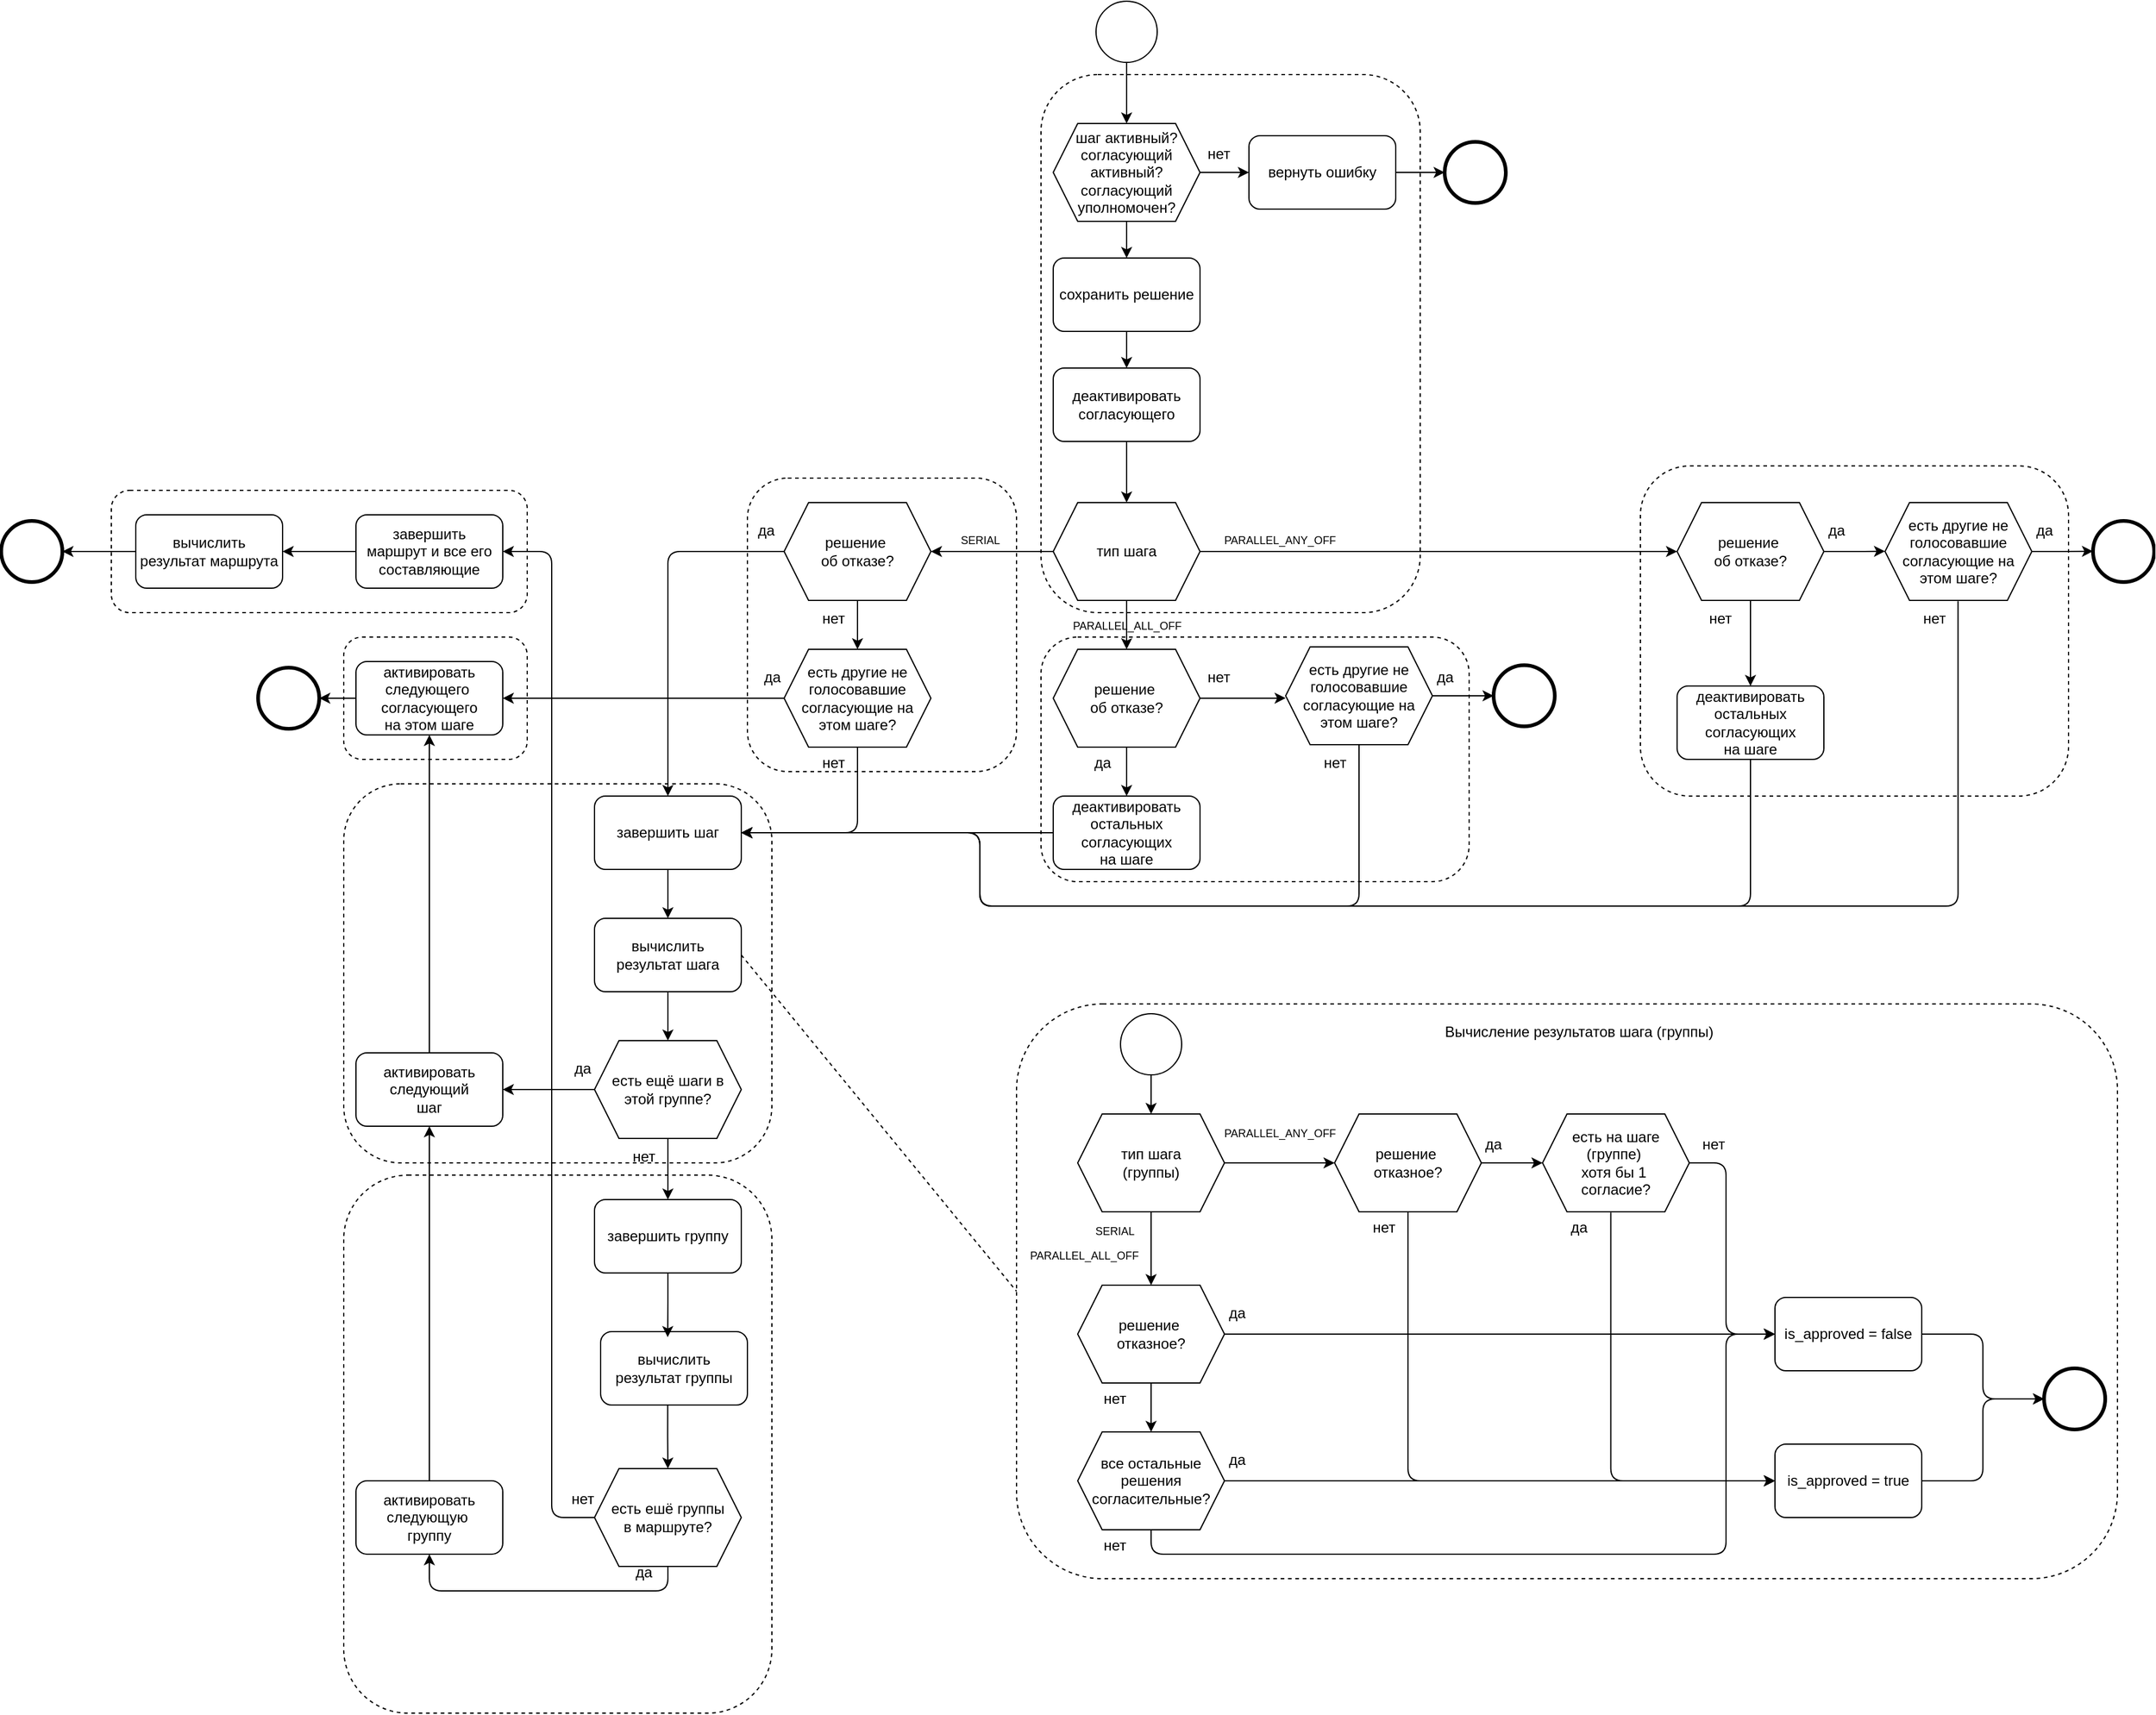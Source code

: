 <mxfile version="26.0.16">
  <diagram name="Page-1" id="2a216829-ef6e-dabb-86c1-c78162f3ba2b">
    <mxGraphModel dx="1855" dy="708" grid="1" gridSize="10" guides="1" tooltips="1" connect="1" arrows="1" fold="1" page="1" pageScale="1" pageWidth="850" pageHeight="1100" background="none" math="0" shadow="0">
      <root>
        <mxCell id="0" />
        <mxCell id="1" parent="0" />
        <mxCell id="W46r5qOGl9HjsOyR8-U1-98" value="" style="rounded=1;whiteSpace=wrap;html=1;fillColor=none;dashed=1;" parent="1" vertex="1">
          <mxGeometry x="-20" y="540" width="340" height="100" as="geometry" />
        </mxCell>
        <mxCell id="W46r5qOGl9HjsOyR8-U1-113" value="" style="rounded=1;whiteSpace=wrap;html=1;fillColor=none;dashed=1;" parent="1" vertex="1">
          <mxGeometry x="170" y="1100" width="350" height="440" as="geometry" />
        </mxCell>
        <mxCell id="W46r5qOGl9HjsOyR8-U1-155" value="" style="rounded=1;whiteSpace=wrap;html=1;fillColor=none;dashed=1;" parent="1" vertex="1">
          <mxGeometry x="720" y="960" width="900" height="470" as="geometry" />
        </mxCell>
        <mxCell id="W46r5qOGl9HjsOyR8-U1-109" value="" style="rounded=1;whiteSpace=wrap;html=1;fillColor=none;dashed=1;" parent="1" vertex="1">
          <mxGeometry x="170" y="780" width="350" height="310" as="geometry" />
        </mxCell>
        <mxCell id="W46r5qOGl9HjsOyR8-U1-106" value="" style="rounded=1;whiteSpace=wrap;html=1;fillColor=none;dashed=1;" parent="1" vertex="1">
          <mxGeometry x="170" y="660" width="150" height="100" as="geometry" />
        </mxCell>
        <mxCell id="W46r5qOGl9HjsOyR8-U1-96" value="" style="rounded=1;whiteSpace=wrap;html=1;fillColor=none;dashed=1;" parent="1" vertex="1">
          <mxGeometry x="500" y="530" width="220" height="240" as="geometry" />
        </mxCell>
        <mxCell id="W46r5qOGl9HjsOyR8-U1-95" value="" style="rounded=1;whiteSpace=wrap;html=1;fillColor=none;dashed=1;" parent="1" vertex="1">
          <mxGeometry x="740" y="660" width="350" height="200" as="geometry" />
        </mxCell>
        <mxCell id="W46r5qOGl9HjsOyR8-U1-94" value="" style="rounded=1;whiteSpace=wrap;html=1;fillColor=none;dashed=1;" parent="1" vertex="1">
          <mxGeometry x="1230" y="520" width="350" height="270" as="geometry" />
        </mxCell>
        <mxCell id="W46r5qOGl9HjsOyR8-U1-97" value="" style="rounded=1;whiteSpace=wrap;html=1;fillColor=none;dashed=1;" parent="1" vertex="1">
          <mxGeometry x="740" y="200" width="310" height="440" as="geometry" />
        </mxCell>
        <mxCell id="W46r5qOGl9HjsOyR8-U1-6" style="edgeStyle=orthogonalEdgeStyle;rounded=0;orthogonalLoop=1;jettySize=auto;html=1;entryX=0.5;entryY=0;entryDx=0;entryDy=0;" parent="1" source="7a84cebc1def654-1" target="W46r5qOGl9HjsOyR8-U1-3" edge="1">
          <mxGeometry relative="1" as="geometry" />
        </mxCell>
        <mxCell id="7a84cebc1def654-1" value="" style="shape=mxgraph.bpmn.shape;html=1;verticalLabelPosition=bottom;labelBackgroundColor=#ffffff;verticalAlign=top;perimeter=ellipsePerimeter;outline=standard;symbol=general;" parent="1" vertex="1">
          <mxGeometry x="785" y="140" width="50" height="50" as="geometry" />
        </mxCell>
        <mxCell id="7a84cebc1def654-26" value="" style="shape=mxgraph.bpmn.shape;html=1;verticalLabelPosition=bottom;labelBackgroundColor=#ffffff;verticalAlign=top;perimeter=ellipsePerimeter;outline=end;symbol=general;" parent="1" vertex="1">
          <mxGeometry x="1070" y="255.0" width="50" height="50" as="geometry" />
        </mxCell>
        <mxCell id="W46r5qOGl9HjsOyR8-U1-13" style="edgeStyle=orthogonalEdgeStyle;rounded=0;orthogonalLoop=1;jettySize=auto;html=1;entryX=0.5;entryY=0;entryDx=0;entryDy=0;exitX=0.5;exitY=1;exitDx=0;exitDy=0;" parent="1" source="W46r5qOGl9HjsOyR8-U1-102" target="W46r5qOGl9HjsOyR8-U1-12" edge="1">
          <mxGeometry relative="1" as="geometry" />
        </mxCell>
        <mxCell id="W46r5qOGl9HjsOyR8-U1-103" style="edgeStyle=orthogonalEdgeStyle;rounded=0;orthogonalLoop=1;jettySize=auto;html=1;entryX=0.5;entryY=0;entryDx=0;entryDy=0;" parent="1" source="W46r5qOGl9HjsOyR8-U1-1" target="W46r5qOGl9HjsOyR8-U1-102" edge="1">
          <mxGeometry relative="1" as="geometry" />
        </mxCell>
        <mxCell id="W46r5qOGl9HjsOyR8-U1-1" value="сохранить решение" style="rounded=1;whiteSpace=wrap;html=1;" parent="1" vertex="1">
          <mxGeometry x="750" y="350" width="120" height="60" as="geometry" />
        </mxCell>
        <mxCell id="W46r5qOGl9HjsOyR8-U1-5" style="edgeStyle=orthogonalEdgeStyle;rounded=0;orthogonalLoop=1;jettySize=auto;html=1;" parent="1" source="W46r5qOGl9HjsOyR8-U1-25" target="7a84cebc1def654-26" edge="1">
          <mxGeometry relative="1" as="geometry" />
        </mxCell>
        <mxCell id="W46r5qOGl9HjsOyR8-U1-3" value="шаг&amp;nbsp;&lt;span style=&quot;background-color: transparent; color: light-dark(rgb(0, 0, 0), rgb(255, 255, 255));&quot;&gt;активный?&lt;/span&gt;&lt;div&gt;&lt;span style=&quot;background-color: transparent; color: light-dark(rgb(0, 0, 0), rgb(255, 255, 255));&quot;&gt;согласующий&lt;/span&gt;&lt;/div&gt;&lt;div&gt;&lt;span style=&quot;background-color: transparent; color: light-dark(rgb(0, 0, 0), rgb(255, 255, 255));&quot;&gt;активный?&lt;/span&gt;&lt;/div&gt;&lt;div&gt;&lt;span style=&quot;background-color: transparent; color: light-dark(rgb(0, 0, 0), rgb(255, 255, 255));&quot;&gt;согласующий уполномочен?&lt;/span&gt;&lt;/div&gt;" style="shape=hexagon;perimeter=hexagonPerimeter2;whiteSpace=wrap;html=1;fixedSize=1;" parent="1" vertex="1">
          <mxGeometry x="750" y="240" width="120" height="80" as="geometry" />
        </mxCell>
        <mxCell id="W46r5qOGl9HjsOyR8-U1-4" value="нет" style="text;html=1;align=center;verticalAlign=middle;resizable=0;points=[];autosize=1;strokeColor=none;fillColor=none;" parent="1" vertex="1">
          <mxGeometry x="865" y="250" width="40" height="30" as="geometry" />
        </mxCell>
        <mxCell id="W46r5qOGl9HjsOyR8-U1-10" style="edgeStyle=orthogonalEdgeStyle;rounded=0;orthogonalLoop=1;jettySize=auto;html=1;entryX=0.5;entryY=0;entryDx=0;entryDy=0;" parent="1" source="W46r5qOGl9HjsOyR8-U1-3" target="W46r5qOGl9HjsOyR8-U1-1" edge="1">
          <mxGeometry relative="1" as="geometry">
            <mxPoint x="810" y="370" as="targetPoint" />
          </mxGeometry>
        </mxCell>
        <mxCell id="W46r5qOGl9HjsOyR8-U1-14" style="edgeStyle=orthogonalEdgeStyle;rounded=0;orthogonalLoop=1;jettySize=auto;html=1;exitX=1;exitY=0.5;exitDx=0;exitDy=0;entryX=0;entryY=0.5;entryDx=0;entryDy=0;" parent="1" source="W46r5qOGl9HjsOyR8-U1-12" target="W46r5qOGl9HjsOyR8-U1-79" edge="1">
          <mxGeometry relative="1" as="geometry">
            <mxPoint x="930" y="590" as="targetPoint" />
          </mxGeometry>
        </mxCell>
        <mxCell id="W46r5qOGl9HjsOyR8-U1-15" style="edgeStyle=orthogonalEdgeStyle;rounded=0;orthogonalLoop=1;jettySize=auto;html=1;" parent="1" source="W46r5qOGl9HjsOyR8-U1-12" edge="1">
          <mxGeometry relative="1" as="geometry">
            <mxPoint x="650" y="590" as="targetPoint" />
          </mxGeometry>
        </mxCell>
        <mxCell id="W46r5qOGl9HjsOyR8-U1-16" style="edgeStyle=orthogonalEdgeStyle;rounded=0;orthogonalLoop=1;jettySize=auto;html=1;exitX=0.5;exitY=1;exitDx=0;exitDy=0;entryX=0.5;entryY=0;entryDx=0;entryDy=0;" parent="1" source="W46r5qOGl9HjsOyR8-U1-12" target="W46r5qOGl9HjsOyR8-U1-60" edge="1">
          <mxGeometry relative="1" as="geometry">
            <mxPoint x="809" y="680" as="targetPoint" />
          </mxGeometry>
        </mxCell>
        <mxCell id="W46r5qOGl9HjsOyR8-U1-12" value="тип шага" style="shape=hexagon;perimeter=hexagonPerimeter2;whiteSpace=wrap;html=1;fixedSize=1;" parent="1" vertex="1">
          <mxGeometry x="750" y="550" width="120" height="80" as="geometry" />
        </mxCell>
        <mxCell id="W46r5qOGl9HjsOyR8-U1-17" value="&lt;font style=&quot;font-size: 9px;&quot;&gt;SERIAL&lt;/font&gt;" style="text;html=1;align=center;verticalAlign=middle;resizable=0;points=[];autosize=1;strokeColor=none;fillColor=none;" parent="1" vertex="1">
          <mxGeometry x="660" y="565" width="60" height="30" as="geometry" />
        </mxCell>
        <mxCell id="W46r5qOGl9HjsOyR8-U1-18" value="&lt;font style=&quot;font-size: 9px;&quot;&gt;PARALLEL_ANY_OFF&lt;/font&gt;" style="text;html=1;align=center;verticalAlign=middle;resizable=0;points=[];autosize=1;strokeColor=none;fillColor=none;" parent="1" vertex="1">
          <mxGeometry x="880" y="565" width="110" height="30" as="geometry" />
        </mxCell>
        <mxCell id="W46r5qOGl9HjsOyR8-U1-19" value="&lt;font style=&quot;font-size: 9px;&quot;&gt;PARALLEL_ALL_OFF&lt;/font&gt;" style="text;html=1;align=center;verticalAlign=middle;resizable=0;points=[];autosize=1;strokeColor=none;fillColor=none;" parent="1" vertex="1">
          <mxGeometry x="755" y="635" width="110" height="30" as="geometry" />
        </mxCell>
        <mxCell id="W46r5qOGl9HjsOyR8-U1-23" style="edgeStyle=orthogonalEdgeStyle;rounded=1;orthogonalLoop=1;jettySize=auto;html=1;entryX=0.5;entryY=0;entryDx=0;entryDy=0;curved=0;" parent="1" source="W46r5qOGl9HjsOyR8-U1-20" target="W46r5qOGl9HjsOyR8-U1-55" edge="1">
          <mxGeometry relative="1" as="geometry" />
        </mxCell>
        <mxCell id="W46r5qOGl9HjsOyR8-U1-32" style="edgeStyle=orthogonalEdgeStyle;rounded=0;orthogonalLoop=1;jettySize=auto;html=1;entryX=0.5;entryY=0;entryDx=0;entryDy=0;" parent="1" source="W46r5qOGl9HjsOyR8-U1-20" target="W46r5qOGl9HjsOyR8-U1-31" edge="1">
          <mxGeometry relative="1" as="geometry" />
        </mxCell>
        <mxCell id="W46r5qOGl9HjsOyR8-U1-20" value="решение&amp;nbsp;&lt;div&gt;об отказе?&lt;/div&gt;" style="shape=hexagon;perimeter=hexagonPerimeter2;whiteSpace=wrap;html=1;fixedSize=1;" parent="1" vertex="1">
          <mxGeometry x="530" y="550" width="120" height="80" as="geometry" />
        </mxCell>
        <mxCell id="W46r5qOGl9HjsOyR8-U1-21" value="" style="shape=mxgraph.bpmn.shape;html=1;verticalLabelPosition=bottom;labelBackgroundColor=#ffffff;verticalAlign=top;perimeter=ellipsePerimeter;outline=end;symbol=general;" parent="1" vertex="1">
          <mxGeometry x="-110" y="565" width="50" height="50" as="geometry" />
        </mxCell>
        <mxCell id="W46r5qOGl9HjsOyR8-U1-24" style="edgeStyle=orthogonalEdgeStyle;rounded=0;orthogonalLoop=1;jettySize=auto;html=1;entryX=1;entryY=0.5;entryDx=0;entryDy=0;" parent="1" source="W46r5qOGl9HjsOyR8-U1-170" target="W46r5qOGl9HjsOyR8-U1-21" edge="1">
          <mxGeometry relative="1" as="geometry" />
        </mxCell>
        <mxCell id="W46r5qOGl9HjsOyR8-U1-22" value="завершить&lt;div&gt;маршрут и все его составляющие&lt;/div&gt;" style="rounded=1;whiteSpace=wrap;html=1;" parent="1" vertex="1">
          <mxGeometry x="180" y="560" width="120" height="60" as="geometry" />
        </mxCell>
        <mxCell id="W46r5qOGl9HjsOyR8-U1-26" value="" style="edgeStyle=orthogonalEdgeStyle;rounded=0;orthogonalLoop=1;jettySize=auto;html=1;" parent="1" source="W46r5qOGl9HjsOyR8-U1-3" target="W46r5qOGl9HjsOyR8-U1-25" edge="1">
          <mxGeometry relative="1" as="geometry">
            <mxPoint x="870" y="280" as="sourcePoint" />
            <mxPoint x="1610" y="395" as="targetPoint" />
          </mxGeometry>
        </mxCell>
        <mxCell id="W46r5qOGl9HjsOyR8-U1-25" value="вернуть ошибку" style="rounded=1;whiteSpace=wrap;html=1;" parent="1" vertex="1">
          <mxGeometry x="910" y="250" width="120" height="60" as="geometry" />
        </mxCell>
        <mxCell id="W46r5qOGl9HjsOyR8-U1-30" value="да" style="text;html=1;align=center;verticalAlign=middle;resizable=0;points=[];autosize=1;strokeColor=none;fillColor=none;" parent="1" vertex="1">
          <mxGeometry x="495" y="558" width="40" height="30" as="geometry" />
        </mxCell>
        <mxCell id="W46r5qOGl9HjsOyR8-U1-35" style="edgeStyle=orthogonalEdgeStyle;rounded=0;orthogonalLoop=1;jettySize=auto;html=1;entryX=1;entryY=0.5;entryDx=0;entryDy=0;" parent="1" source="W46r5qOGl9HjsOyR8-U1-31" target="W46r5qOGl9HjsOyR8-U1-34" edge="1">
          <mxGeometry relative="1" as="geometry" />
        </mxCell>
        <mxCell id="W46r5qOGl9HjsOyR8-U1-38" style="edgeStyle=orthogonalEdgeStyle;rounded=1;orthogonalLoop=1;jettySize=auto;html=1;entryX=1;entryY=0.5;entryDx=0;entryDy=0;curved=0;" parent="1" source="W46r5qOGl9HjsOyR8-U1-31" target="W46r5qOGl9HjsOyR8-U1-55" edge="1">
          <mxGeometry relative="1" as="geometry">
            <mxPoint x="590" y="790" as="targetPoint" />
            <Array as="points">
              <mxPoint x="590" y="820" />
            </Array>
          </mxGeometry>
        </mxCell>
        <mxCell id="W46r5qOGl9HjsOyR8-U1-31" value="есть другие не голосовавшие согласующие на этом шаге?" style="shape=hexagon;perimeter=hexagonPerimeter2;whiteSpace=wrap;html=1;fixedSize=1;" parent="1" vertex="1">
          <mxGeometry x="530" y="670" width="120" height="80" as="geometry" />
        </mxCell>
        <mxCell id="W46r5qOGl9HjsOyR8-U1-33" value="нет" style="text;html=1;align=center;verticalAlign=middle;resizable=0;points=[];autosize=1;strokeColor=none;fillColor=none;" parent="1" vertex="1">
          <mxGeometry x="550" y="630" width="40" height="30" as="geometry" />
        </mxCell>
        <mxCell id="W46r5qOGl9HjsOyR8-U1-36" style="edgeStyle=orthogonalEdgeStyle;rounded=1;orthogonalLoop=1;jettySize=auto;html=1;entryX=1;entryY=0.5;entryDx=0;entryDy=0;curved=0;" parent="1" source="W46r5qOGl9HjsOyR8-U1-34" target="W46r5qOGl9HjsOyR8-U1-114" edge="1">
          <mxGeometry relative="1" as="geometry">
            <mxPoint x="60" y="618" as="targetPoint" />
          </mxGeometry>
        </mxCell>
        <mxCell id="W46r5qOGl9HjsOyR8-U1-34" value="активировать&lt;div&gt;следующего&amp;nbsp;&lt;/div&gt;&lt;div&gt;согласующего&lt;/div&gt;&lt;div&gt;на этом шаге&lt;/div&gt;" style="rounded=1;whiteSpace=wrap;html=1;" parent="1" vertex="1">
          <mxGeometry x="180" y="680" width="120" height="60" as="geometry" />
        </mxCell>
        <mxCell id="W46r5qOGl9HjsOyR8-U1-37" value="да" style="text;html=1;align=center;verticalAlign=middle;resizable=0;points=[];autosize=1;strokeColor=none;fillColor=none;" parent="1" vertex="1">
          <mxGeometry x="500" y="678" width="40" height="30" as="geometry" />
        </mxCell>
        <mxCell id="W46r5qOGl9HjsOyR8-U1-39" value="нет" style="text;html=1;align=center;verticalAlign=middle;resizable=0;points=[];autosize=1;strokeColor=none;fillColor=none;" parent="1" vertex="1">
          <mxGeometry x="550" y="748" width="40" height="30" as="geometry" />
        </mxCell>
        <mxCell id="W46r5qOGl9HjsOyR8-U1-41" style="edgeStyle=orthogonalEdgeStyle;rounded=0;orthogonalLoop=1;jettySize=auto;html=1;entryX=1;entryY=0.5;entryDx=0;entryDy=0;" parent="1" source="W46r5qOGl9HjsOyR8-U1-40" target="W46r5qOGl9HjsOyR8-U1-46" edge="1">
          <mxGeometry relative="1" as="geometry">
            <mxPoint x="450" y="1030" as="targetPoint" />
          </mxGeometry>
        </mxCell>
        <mxCell id="W46r5qOGl9HjsOyR8-U1-44" style="edgeStyle=orthogonalEdgeStyle;rounded=0;orthogonalLoop=1;jettySize=auto;html=1;exitX=0.5;exitY=1;exitDx=0;exitDy=0;" parent="1" source="W46r5qOGl9HjsOyR8-U1-40" edge="1">
          <mxGeometry relative="1" as="geometry">
            <mxPoint x="435" y="1120" as="targetPoint" />
          </mxGeometry>
        </mxCell>
        <mxCell id="W46r5qOGl9HjsOyR8-U1-40" value="есть ещё шаги в этой группе?" style="shape=hexagon;perimeter=hexagonPerimeter2;whiteSpace=wrap;html=1;fixedSize=1;" parent="1" vertex="1">
          <mxGeometry x="375" y="990" width="120" height="80" as="geometry" />
        </mxCell>
        <mxCell id="W46r5qOGl9HjsOyR8-U1-42" value="да" style="text;html=1;align=center;verticalAlign=middle;resizable=0;points=[];autosize=1;strokeColor=none;fillColor=none;" parent="1" vertex="1">
          <mxGeometry x="345" y="998" width="40" height="30" as="geometry" />
        </mxCell>
        <mxCell id="W46r5qOGl9HjsOyR8-U1-49" style="edgeStyle=orthogonalEdgeStyle;rounded=1;orthogonalLoop=1;jettySize=auto;html=1;entryX=0.5;entryY=1;entryDx=0;entryDy=0;exitX=0.5;exitY=1;exitDx=0;exitDy=0;curved=0;" parent="1" source="W46r5qOGl9HjsOyR8-U1-43" target="W46r5qOGl9HjsOyR8-U1-48" edge="1">
          <mxGeometry relative="1" as="geometry">
            <Array as="points">
              <mxPoint x="435" y="1440" />
              <mxPoint x="240" y="1440" />
            </Array>
          </mxGeometry>
        </mxCell>
        <mxCell id="W46r5qOGl9HjsOyR8-U1-52" style="edgeStyle=orthogonalEdgeStyle;rounded=1;orthogonalLoop=1;jettySize=auto;html=1;entryX=1;entryY=0.5;entryDx=0;entryDy=0;exitX=0;exitY=0.5;exitDx=0;exitDy=0;curved=0;" parent="1" source="W46r5qOGl9HjsOyR8-U1-43" target="W46r5qOGl9HjsOyR8-U1-22" edge="1">
          <mxGeometry relative="1" as="geometry">
            <Array as="points">
              <mxPoint x="340" y="1380" />
              <mxPoint x="340" y="590" />
            </Array>
          </mxGeometry>
        </mxCell>
        <mxCell id="W46r5qOGl9HjsOyR8-U1-43" value="есть ешё группы&lt;div&gt;в маршруте?&lt;/div&gt;" style="shape=hexagon;perimeter=hexagonPerimeter2;whiteSpace=wrap;html=1;fixedSize=1;" parent="1" vertex="1">
          <mxGeometry x="375" y="1340" width="120" height="80" as="geometry" />
        </mxCell>
        <mxCell id="W46r5qOGl9HjsOyR8-U1-45" value="нет" style="text;html=1;align=center;verticalAlign=middle;resizable=0;points=[];autosize=1;strokeColor=none;fillColor=none;" parent="1" vertex="1">
          <mxGeometry x="395" y="1070" width="40" height="30" as="geometry" />
        </mxCell>
        <mxCell id="W46r5qOGl9HjsOyR8-U1-47" style="edgeStyle=orthogonalEdgeStyle;rounded=0;orthogonalLoop=1;jettySize=auto;html=1;entryX=0.5;entryY=1;entryDx=0;entryDy=0;" parent="1" source="W46r5qOGl9HjsOyR8-U1-46" target="W46r5qOGl9HjsOyR8-U1-34" edge="1">
          <mxGeometry relative="1" as="geometry" />
        </mxCell>
        <mxCell id="W46r5qOGl9HjsOyR8-U1-46" value="активировать&lt;div&gt;следующий&lt;/div&gt;&lt;div&gt;шаг&lt;/div&gt;" style="rounded=1;whiteSpace=wrap;html=1;" parent="1" vertex="1">
          <mxGeometry x="180" y="1000" width="120" height="60" as="geometry" />
        </mxCell>
        <mxCell id="W46r5qOGl9HjsOyR8-U1-50" style="edgeStyle=orthogonalEdgeStyle;rounded=0;orthogonalLoop=1;jettySize=auto;html=1;entryX=0.5;entryY=1;entryDx=0;entryDy=0;" parent="1" source="W46r5qOGl9HjsOyR8-U1-48" target="W46r5qOGl9HjsOyR8-U1-46" edge="1">
          <mxGeometry relative="1" as="geometry" />
        </mxCell>
        <mxCell id="W46r5qOGl9HjsOyR8-U1-48" value="активировать&lt;div&gt;следующую&amp;nbsp;&lt;/div&gt;&lt;div&gt;группу&lt;/div&gt;" style="rounded=1;whiteSpace=wrap;html=1;" parent="1" vertex="1">
          <mxGeometry x="180" y="1350" width="120" height="60" as="geometry" />
        </mxCell>
        <mxCell id="W46r5qOGl9HjsOyR8-U1-51" value="да" style="text;html=1;align=center;verticalAlign=middle;resizable=0;points=[];autosize=1;strokeColor=none;fillColor=none;" parent="1" vertex="1">
          <mxGeometry x="395" y="1410" width="40" height="30" as="geometry" />
        </mxCell>
        <mxCell id="W46r5qOGl9HjsOyR8-U1-53" value="нет" style="text;html=1;align=center;verticalAlign=middle;resizable=0;points=[];autosize=1;strokeColor=none;fillColor=none;" parent="1" vertex="1">
          <mxGeometry x="345" y="1350" width="40" height="30" as="geometry" />
        </mxCell>
        <mxCell id="W46r5qOGl9HjsOyR8-U1-56" style="edgeStyle=orthogonalEdgeStyle;rounded=0;orthogonalLoop=1;jettySize=auto;html=1;exitX=0.5;exitY=1;exitDx=0;exitDy=0;" parent="1" source="W46r5qOGl9HjsOyR8-U1-119" target="W46r5qOGl9HjsOyR8-U1-40" edge="1">
          <mxGeometry relative="1" as="geometry" />
        </mxCell>
        <mxCell id="W46r5qOGl9HjsOyR8-U1-120" style="edgeStyle=orthogonalEdgeStyle;rounded=0;orthogonalLoop=1;jettySize=auto;html=1;exitX=0.5;exitY=1;exitDx=0;exitDy=0;entryX=0.5;entryY=0;entryDx=0;entryDy=0;" parent="1" source="W46r5qOGl9HjsOyR8-U1-55" target="W46r5qOGl9HjsOyR8-U1-119" edge="1">
          <mxGeometry relative="1" as="geometry" />
        </mxCell>
        <mxCell id="W46r5qOGl9HjsOyR8-U1-55" value="завершить шаг" style="rounded=1;whiteSpace=wrap;html=1;" parent="1" vertex="1">
          <mxGeometry x="375" y="790" width="120" height="60" as="geometry" />
        </mxCell>
        <mxCell id="W46r5qOGl9HjsOyR8-U1-58" style="edgeStyle=orthogonalEdgeStyle;rounded=0;orthogonalLoop=1;jettySize=auto;html=1;entryX=0.5;entryY=0;entryDx=0;entryDy=0;exitX=0.457;exitY=1.006;exitDx=0;exitDy=0;exitPerimeter=0;" parent="1" source="W46r5qOGl9HjsOyR8-U1-167" target="W46r5qOGl9HjsOyR8-U1-43" edge="1">
          <mxGeometry relative="1" as="geometry" />
        </mxCell>
        <mxCell id="W46r5qOGl9HjsOyR8-U1-57" value="завершить группу" style="rounded=1;whiteSpace=wrap;html=1;" parent="1" vertex="1">
          <mxGeometry x="375" y="1120" width="120" height="60" as="geometry" />
        </mxCell>
        <mxCell id="W46r5qOGl9HjsOyR8-U1-62" style="edgeStyle=orthogonalEdgeStyle;rounded=0;orthogonalLoop=1;jettySize=auto;html=1;exitX=0.5;exitY=1;exitDx=0;exitDy=0;" parent="1" source="W46r5qOGl9HjsOyR8-U1-60" target="W46r5qOGl9HjsOyR8-U1-92" edge="1">
          <mxGeometry relative="1" as="geometry">
            <mxPoint x="810" y="790" as="targetPoint" />
            <Array as="points" />
          </mxGeometry>
        </mxCell>
        <mxCell id="W46r5qOGl9HjsOyR8-U1-69" style="edgeStyle=orthogonalEdgeStyle;rounded=0;orthogonalLoop=1;jettySize=auto;html=1;exitX=1;exitY=0.5;exitDx=0;exitDy=0;" parent="1" source="W46r5qOGl9HjsOyR8-U1-60" edge="1">
          <mxGeometry relative="1" as="geometry">
            <mxPoint x="940" y="709.931" as="targetPoint" />
          </mxGeometry>
        </mxCell>
        <mxCell id="W46r5qOGl9HjsOyR8-U1-60" value="решение&amp;nbsp;&lt;div&gt;об отказе?&lt;/div&gt;" style="shape=hexagon;perimeter=hexagonPerimeter2;whiteSpace=wrap;html=1;fixedSize=1;" parent="1" vertex="1">
          <mxGeometry x="750" y="670" width="120" height="80" as="geometry" />
        </mxCell>
        <mxCell id="W46r5qOGl9HjsOyR8-U1-68" value="да" style="text;html=1;align=center;verticalAlign=middle;resizable=0;points=[];autosize=1;strokeColor=none;fillColor=none;" parent="1" vertex="1">
          <mxGeometry x="770" y="748" width="40" height="30" as="geometry" />
        </mxCell>
        <mxCell id="W46r5qOGl9HjsOyR8-U1-70" value="нет" style="text;html=1;align=center;verticalAlign=middle;resizable=0;points=[];autosize=1;strokeColor=none;fillColor=none;" parent="1" vertex="1">
          <mxGeometry x="865" y="678" width="40" height="30" as="geometry" />
        </mxCell>
        <mxCell id="W46r5qOGl9HjsOyR8-U1-74" style="edgeStyle=orthogonalEdgeStyle;rounded=1;orthogonalLoop=1;jettySize=auto;html=1;exitX=0.5;exitY=1;exitDx=0;exitDy=0;entryX=1;entryY=0.5;entryDx=0;entryDy=0;curved=0;" parent="1" source="W46r5qOGl9HjsOyR8-U1-73" target="W46r5qOGl9HjsOyR8-U1-55" edge="1">
          <mxGeometry relative="1" as="geometry">
            <Array as="points">
              <mxPoint x="1000" y="880" />
              <mxPoint x="690" y="880" />
              <mxPoint x="690" y="820" />
            </Array>
          </mxGeometry>
        </mxCell>
        <mxCell id="W46r5qOGl9HjsOyR8-U1-77" style="edgeStyle=orthogonalEdgeStyle;rounded=0;orthogonalLoop=1;jettySize=auto;html=1;entryX=0;entryY=0.5;entryDx=0;entryDy=0;" parent="1" source="W46r5qOGl9HjsOyR8-U1-73" target="W46r5qOGl9HjsOyR8-U1-76" edge="1">
          <mxGeometry relative="1" as="geometry" />
        </mxCell>
        <mxCell id="W46r5qOGl9HjsOyR8-U1-73" value="есть другие не голосовавшие согласующие на этом шаге?" style="shape=hexagon;perimeter=hexagonPerimeter2;whiteSpace=wrap;html=1;fixedSize=1;" parent="1" vertex="1">
          <mxGeometry x="940" y="668" width="120" height="80" as="geometry" />
        </mxCell>
        <mxCell id="W46r5qOGl9HjsOyR8-U1-75" value="нет" style="text;html=1;align=center;verticalAlign=middle;resizable=0;points=[];autosize=1;strokeColor=none;fillColor=none;" parent="1" vertex="1">
          <mxGeometry x="960" y="748" width="40" height="30" as="geometry" />
        </mxCell>
        <mxCell id="W46r5qOGl9HjsOyR8-U1-76" value="" style="shape=mxgraph.bpmn.shape;html=1;verticalLabelPosition=bottom;labelBackgroundColor=#ffffff;verticalAlign=top;perimeter=ellipsePerimeter;outline=end;symbol=general;" parent="1" vertex="1">
          <mxGeometry x="1110" y="683" width="50" height="50" as="geometry" />
        </mxCell>
        <mxCell id="W46r5qOGl9HjsOyR8-U1-78" value="да" style="text;html=1;align=center;verticalAlign=middle;resizable=0;points=[];autosize=1;strokeColor=none;fillColor=none;" parent="1" vertex="1">
          <mxGeometry x="1050" y="678" width="40" height="30" as="geometry" />
        </mxCell>
        <mxCell id="W46r5qOGl9HjsOyR8-U1-81" style="edgeStyle=orthogonalEdgeStyle;rounded=1;orthogonalLoop=1;jettySize=auto;html=1;exitX=0.5;exitY=1;exitDx=0;exitDy=0;entryX=1;entryY=0.5;entryDx=0;entryDy=0;curved=0;" parent="1" source="W46r5qOGl9HjsOyR8-U1-104" target="W46r5qOGl9HjsOyR8-U1-55" edge="1">
          <mxGeometry relative="1" as="geometry">
            <mxPoint x="850" y="820" as="targetPoint" />
            <Array as="points">
              <mxPoint x="1320" y="880" />
              <mxPoint x="690" y="880" />
              <mxPoint x="690" y="820" />
            </Array>
          </mxGeometry>
        </mxCell>
        <mxCell id="W46r5qOGl9HjsOyR8-U1-83" style="edgeStyle=orthogonalEdgeStyle;rounded=0;orthogonalLoop=1;jettySize=auto;html=1;exitX=1;exitY=0.5;exitDx=0;exitDy=0;" parent="1" source="W46r5qOGl9HjsOyR8-U1-79" edge="1">
          <mxGeometry relative="1" as="geometry">
            <mxPoint x="1430" y="589.833" as="targetPoint" />
          </mxGeometry>
        </mxCell>
        <mxCell id="W46r5qOGl9HjsOyR8-U1-105" style="edgeStyle=orthogonalEdgeStyle;rounded=0;orthogonalLoop=1;jettySize=auto;html=1;entryX=0.5;entryY=0;entryDx=0;entryDy=0;" parent="1" source="W46r5qOGl9HjsOyR8-U1-79" target="W46r5qOGl9HjsOyR8-U1-104" edge="1">
          <mxGeometry relative="1" as="geometry" />
        </mxCell>
        <mxCell id="W46r5qOGl9HjsOyR8-U1-79" value="решение&amp;nbsp;&lt;div&gt;об отказе?&lt;/div&gt;" style="shape=hexagon;perimeter=hexagonPerimeter2;whiteSpace=wrap;html=1;fixedSize=1;" parent="1" vertex="1">
          <mxGeometry x="1260" y="550" width="120" height="80" as="geometry" />
        </mxCell>
        <mxCell id="W46r5qOGl9HjsOyR8-U1-82" value="нет" style="text;html=1;align=center;verticalAlign=middle;resizable=0;points=[];autosize=1;strokeColor=none;fillColor=none;" parent="1" vertex="1">
          <mxGeometry x="1275" y="630" width="40" height="30" as="geometry" />
        </mxCell>
        <mxCell id="W46r5qOGl9HjsOyR8-U1-84" value="да" style="text;html=1;align=center;verticalAlign=middle;resizable=0;points=[];autosize=1;strokeColor=none;fillColor=none;" parent="1" vertex="1">
          <mxGeometry x="1370" y="558" width="40" height="30" as="geometry" />
        </mxCell>
        <mxCell id="W46r5qOGl9HjsOyR8-U1-87" style="edgeStyle=orthogonalEdgeStyle;rounded=1;orthogonalLoop=1;jettySize=auto;html=1;entryX=1;entryY=0.5;entryDx=0;entryDy=0;curved=0;exitX=0.992;exitY=0.022;exitDx=0;exitDy=0;exitPerimeter=0;" parent="1" source="W46r5qOGl9HjsOyR8-U1-88" target="W46r5qOGl9HjsOyR8-U1-55" edge="1">
          <mxGeometry relative="1" as="geometry">
            <Array as="points">
              <mxPoint x="1490" y="880" />
              <mxPoint x="690" y="880" />
              <mxPoint x="690" y="820" />
            </Array>
          </mxGeometry>
        </mxCell>
        <mxCell id="W46r5qOGl9HjsOyR8-U1-89" style="edgeStyle=orthogonalEdgeStyle;rounded=0;orthogonalLoop=1;jettySize=auto;html=1;exitX=1;exitY=0.5;exitDx=0;exitDy=0;" parent="1" source="W46r5qOGl9HjsOyR8-U1-86" edge="1">
          <mxGeometry relative="1" as="geometry">
            <mxPoint x="1600" y="589.833" as="targetPoint" />
          </mxGeometry>
        </mxCell>
        <mxCell id="W46r5qOGl9HjsOyR8-U1-86" value="есть другие не голосовавшие согласующие на этом шаге?" style="shape=hexagon;perimeter=hexagonPerimeter2;whiteSpace=wrap;html=1;fixedSize=1;" parent="1" vertex="1">
          <mxGeometry x="1430" y="550" width="120" height="80" as="geometry" />
        </mxCell>
        <mxCell id="W46r5qOGl9HjsOyR8-U1-88" value="нет" style="text;html=1;align=center;verticalAlign=middle;resizable=0;points=[];autosize=1;strokeColor=none;fillColor=none;" parent="1" vertex="1">
          <mxGeometry x="1450" y="630" width="40" height="30" as="geometry" />
        </mxCell>
        <mxCell id="W46r5qOGl9HjsOyR8-U1-90" value="да" style="text;html=1;align=center;verticalAlign=middle;resizable=0;points=[];autosize=1;strokeColor=none;fillColor=none;" parent="1" vertex="1">
          <mxGeometry x="1540" y="558" width="40" height="30" as="geometry" />
        </mxCell>
        <mxCell id="W46r5qOGl9HjsOyR8-U1-91" value="" style="shape=mxgraph.bpmn.shape;html=1;verticalLabelPosition=bottom;labelBackgroundColor=#ffffff;verticalAlign=top;perimeter=ellipsePerimeter;outline=end;symbol=general;" parent="1" vertex="1">
          <mxGeometry x="1600" y="565" width="50" height="50" as="geometry" />
        </mxCell>
        <mxCell id="W46r5qOGl9HjsOyR8-U1-93" style="edgeStyle=orthogonalEdgeStyle;rounded=0;orthogonalLoop=1;jettySize=auto;html=1;entryX=1;entryY=0.5;entryDx=0;entryDy=0;" parent="1" source="W46r5qOGl9HjsOyR8-U1-92" target="W46r5qOGl9HjsOyR8-U1-55" edge="1">
          <mxGeometry relative="1" as="geometry" />
        </mxCell>
        <mxCell id="W46r5qOGl9HjsOyR8-U1-92" value="деактивировать&lt;div&gt;остальных согласующих&lt;/div&gt;&lt;div&gt;на шаге&lt;/div&gt;" style="rounded=1;whiteSpace=wrap;html=1;" parent="1" vertex="1">
          <mxGeometry x="750" y="790" width="120" height="60" as="geometry" />
        </mxCell>
        <mxCell id="W46r5qOGl9HjsOyR8-U1-102" value="&lt;div&gt;деактивировать&lt;/div&gt;&lt;div&gt;согласующего&lt;/div&gt;" style="rounded=1;whiteSpace=wrap;html=1;" parent="1" vertex="1">
          <mxGeometry x="750" y="440" width="120" height="60" as="geometry" />
        </mxCell>
        <mxCell id="W46r5qOGl9HjsOyR8-U1-104" value="деактивировать&lt;div&gt;остальных согласующих&lt;/div&gt;&lt;div&gt;на шаге&lt;/div&gt;" style="rounded=1;whiteSpace=wrap;html=1;" parent="1" vertex="1">
          <mxGeometry x="1260" y="700" width="120" height="60" as="geometry" />
        </mxCell>
        <mxCell id="W46r5qOGl9HjsOyR8-U1-114" value="" style="shape=mxgraph.bpmn.shape;html=1;verticalLabelPosition=bottom;labelBackgroundColor=#ffffff;verticalAlign=top;perimeter=ellipsePerimeter;outline=end;symbol=general;" parent="1" vertex="1">
          <mxGeometry x="100" y="685" width="50" height="50" as="geometry" />
        </mxCell>
        <mxCell id="W46r5qOGl9HjsOyR8-U1-156" style="edgeStyle=orthogonalEdgeStyle;rounded=0;orthogonalLoop=1;jettySize=auto;html=1;entryX=0.5;entryY=0;entryDx=0;entryDy=0;" parent="1" source="W46r5qOGl9HjsOyR8-U1-116" target="W46r5qOGl9HjsOyR8-U1-118" edge="1">
          <mxGeometry relative="1" as="geometry" />
        </mxCell>
        <mxCell id="W46r5qOGl9HjsOyR8-U1-116" value="" style="shape=mxgraph.bpmn.shape;html=1;verticalLabelPosition=bottom;labelBackgroundColor=#ffffff;verticalAlign=top;perimeter=ellipsePerimeter;outline=standard;symbol=general;" parent="1" vertex="1">
          <mxGeometry x="805" y="968" width="50" height="50" as="geometry" />
        </mxCell>
        <mxCell id="W46r5qOGl9HjsOyR8-U1-125" style="edgeStyle=orthogonalEdgeStyle;rounded=0;orthogonalLoop=1;jettySize=auto;html=1;entryX=0;entryY=0.5;entryDx=0;entryDy=0;" parent="1" source="W46r5qOGl9HjsOyR8-U1-118" target="W46r5qOGl9HjsOyR8-U1-124" edge="1">
          <mxGeometry relative="1" as="geometry" />
        </mxCell>
        <mxCell id="W46r5qOGl9HjsOyR8-U1-118" value="тип шага&lt;div&gt;(группы)&lt;/div&gt;" style="shape=hexagon;perimeter=hexagonPerimeter2;whiteSpace=wrap;html=1;fixedSize=1;" parent="1" vertex="1">
          <mxGeometry x="770" y="1050" width="120" height="80" as="geometry" />
        </mxCell>
        <mxCell id="W46r5qOGl9HjsOyR8-U1-119" value="вычислить&lt;div&gt;результат шага&lt;/div&gt;" style="rounded=1;whiteSpace=wrap;html=1;" parent="1" vertex="1">
          <mxGeometry x="375" y="890" width="120" height="60" as="geometry" />
        </mxCell>
        <mxCell id="W46r5qOGl9HjsOyR8-U1-121" value="&lt;font style=&quot;font-size: 9px;&quot;&gt;PARALLEL_ANY_OFF&lt;/font&gt;" style="text;html=1;align=center;verticalAlign=middle;resizable=0;points=[];autosize=1;strokeColor=none;fillColor=none;" parent="1" vertex="1">
          <mxGeometry x="880" y="1050" width="110" height="30" as="geometry" />
        </mxCell>
        <mxCell id="W46r5qOGl9HjsOyR8-U1-122" value="&lt;font style=&quot;font-size: 9px;&quot;&gt;SERIAL&lt;/font&gt;" style="text;html=1;align=center;verticalAlign=middle;resizable=0;points=[];autosize=1;strokeColor=none;fillColor=none;" parent="1" vertex="1">
          <mxGeometry x="770" y="1130" width="60" height="30" as="geometry" />
        </mxCell>
        <mxCell id="W46r5qOGl9HjsOyR8-U1-123" value="&lt;font style=&quot;font-size: 9px;&quot;&gt;PARALLEL_ALL_OFF&lt;/font&gt;" style="text;html=1;align=center;verticalAlign=middle;resizable=0;points=[];autosize=1;strokeColor=none;fillColor=none;" parent="1" vertex="1">
          <mxGeometry x="720" y="1150" width="110" height="30" as="geometry" />
        </mxCell>
        <mxCell id="W46r5qOGl9HjsOyR8-U1-127" style="edgeStyle=orthogonalEdgeStyle;rounded=0;orthogonalLoop=1;jettySize=auto;html=1;entryX=0;entryY=0.5;entryDx=0;entryDy=0;" parent="1" source="W46r5qOGl9HjsOyR8-U1-124" target="W46r5qOGl9HjsOyR8-U1-126" edge="1">
          <mxGeometry relative="1" as="geometry" />
        </mxCell>
        <mxCell id="W46r5qOGl9HjsOyR8-U1-141" style="edgeStyle=orthogonalEdgeStyle;rounded=1;orthogonalLoop=1;jettySize=auto;html=1;exitX=0.5;exitY=1;exitDx=0;exitDy=0;entryX=0;entryY=0.5;entryDx=0;entryDy=0;curved=0;" parent="1" source="W46r5qOGl9HjsOyR8-U1-124" target="W46r5qOGl9HjsOyR8-U1-129" edge="1">
          <mxGeometry relative="1" as="geometry">
            <mxPoint x="1210" y="1230" as="targetPoint" />
            <Array as="points">
              <mxPoint x="1040" y="1350" />
            </Array>
          </mxGeometry>
        </mxCell>
        <mxCell id="W46r5qOGl9HjsOyR8-U1-124" value="решение&amp;nbsp;&lt;div&gt;отказное?&lt;/div&gt;" style="shape=hexagon;perimeter=hexagonPerimeter2;whiteSpace=wrap;html=1;fixedSize=1;" parent="1" vertex="1">
          <mxGeometry x="980" y="1050" width="120" height="80" as="geometry" />
        </mxCell>
        <mxCell id="W46r5qOGl9HjsOyR8-U1-133" style="edgeStyle=orthogonalEdgeStyle;rounded=1;orthogonalLoop=1;jettySize=auto;html=1;entryX=0;entryY=0.5;entryDx=0;entryDy=0;curved=0;" parent="1" source="W46r5qOGl9HjsOyR8-U1-126" target="W46r5qOGl9HjsOyR8-U1-132" edge="1">
          <mxGeometry relative="1" as="geometry">
            <Array as="points">
              <mxPoint x="1300" y="1090" />
              <mxPoint x="1300" y="1230" />
            </Array>
          </mxGeometry>
        </mxCell>
        <mxCell id="W46r5qOGl9HjsOyR8-U1-143" style="edgeStyle=orthogonalEdgeStyle;rounded=1;orthogonalLoop=1;jettySize=auto;html=1;entryX=0;entryY=0.5;entryDx=0;entryDy=0;exitX=0.465;exitY=1.008;exitDx=0;exitDy=0;exitPerimeter=0;curved=0;" parent="1" source="W46r5qOGl9HjsOyR8-U1-126" target="W46r5qOGl9HjsOyR8-U1-129" edge="1">
          <mxGeometry relative="1" as="geometry" />
        </mxCell>
        <mxCell id="W46r5qOGl9HjsOyR8-U1-126" value="есть на шаге (группе)&amp;nbsp;&lt;div&gt;хотя бы 1&amp;nbsp;&lt;/div&gt;&lt;div&gt;согласие?&lt;/div&gt;" style="shape=hexagon;perimeter=hexagonPerimeter2;whiteSpace=wrap;html=1;fixedSize=1;" parent="1" vertex="1">
          <mxGeometry x="1150" y="1050" width="120" height="80" as="geometry" />
        </mxCell>
        <mxCell id="W46r5qOGl9HjsOyR8-U1-154" style="edgeStyle=orthogonalEdgeStyle;rounded=1;orthogonalLoop=1;jettySize=auto;html=1;entryX=0;entryY=0.5;entryDx=0;entryDy=0;curved=0;" parent="1" source="W46r5qOGl9HjsOyR8-U1-129" target="W46r5qOGl9HjsOyR8-U1-134" edge="1">
          <mxGeometry relative="1" as="geometry" />
        </mxCell>
        <mxCell id="W46r5qOGl9HjsOyR8-U1-129" value="is_approved = true" style="rounded=1;whiteSpace=wrap;html=1;" parent="1" vertex="1">
          <mxGeometry x="1340" y="1320" width="120" height="60" as="geometry" />
        </mxCell>
        <mxCell id="W46r5qOGl9HjsOyR8-U1-131" value="да" style="text;html=1;align=center;verticalAlign=middle;whiteSpace=wrap;rounded=0;" parent="1" vertex="1">
          <mxGeometry x="1150" y="1128" width="60" height="30" as="geometry" />
        </mxCell>
        <mxCell id="W46r5qOGl9HjsOyR8-U1-135" style="edgeStyle=orthogonalEdgeStyle;rounded=1;orthogonalLoop=1;jettySize=auto;html=1;curved=0;entryX=0;entryY=0.5;entryDx=0;entryDy=0;" parent="1" source="W46r5qOGl9HjsOyR8-U1-132" target="W46r5qOGl9HjsOyR8-U1-134" edge="1">
          <mxGeometry relative="1" as="geometry">
            <mxPoint x="1560.0" y="1315.0" as="targetPoint" />
            <Array as="points">
              <mxPoint x="1510" y="1230" />
              <mxPoint x="1510" y="1283" />
            </Array>
          </mxGeometry>
        </mxCell>
        <mxCell id="W46r5qOGl9HjsOyR8-U1-132" value="is_approved = false" style="rounded=1;whiteSpace=wrap;html=1;" parent="1" vertex="1">
          <mxGeometry x="1340" y="1200" width="120" height="60" as="geometry" />
        </mxCell>
        <mxCell id="W46r5qOGl9HjsOyR8-U1-134" value="" style="shape=mxgraph.bpmn.shape;html=1;verticalLabelPosition=bottom;labelBackgroundColor=#ffffff;verticalAlign=top;perimeter=ellipsePerimeter;outline=end;symbol=general;" parent="1" vertex="1">
          <mxGeometry x="1560" y="1258" width="50" height="50" as="geometry" />
        </mxCell>
        <mxCell id="W46r5qOGl9HjsOyR8-U1-137" value="да" style="text;html=1;align=center;verticalAlign=middle;whiteSpace=wrap;rounded=0;" parent="1" vertex="1">
          <mxGeometry x="1080" y="1060" width="60" height="30" as="geometry" />
        </mxCell>
        <mxCell id="W46r5qOGl9HjsOyR8-U1-138" value="нет" style="text;html=1;align=center;verticalAlign=middle;whiteSpace=wrap;rounded=0;" parent="1" vertex="1">
          <mxGeometry x="1260" y="1060" width="60" height="30" as="geometry" />
        </mxCell>
        <mxCell id="W46r5qOGl9HjsOyR8-U1-142" value="нет" style="text;html=1;align=center;verticalAlign=middle;resizable=0;points=[];autosize=1;strokeColor=none;fillColor=none;" parent="1" vertex="1">
          <mxGeometry x="1000" y="1128" width="40" height="30" as="geometry" />
        </mxCell>
        <mxCell id="W46r5qOGl9HjsOyR8-U1-146" style="edgeStyle=orthogonalEdgeStyle;rounded=1;orthogonalLoop=1;jettySize=auto;html=1;entryX=0;entryY=0.5;entryDx=0;entryDy=0;curved=0;" parent="1" source="W46r5qOGl9HjsOyR8-U1-144" target="W46r5qOGl9HjsOyR8-U1-132" edge="1">
          <mxGeometry relative="1" as="geometry">
            <Array as="points">
              <mxPoint x="1170" y="1230" />
              <mxPoint x="1170" y="1230" />
            </Array>
          </mxGeometry>
        </mxCell>
        <mxCell id="W46r5qOGl9HjsOyR8-U1-162" style="edgeStyle=orthogonalEdgeStyle;rounded=0;orthogonalLoop=1;jettySize=auto;html=1;entryX=0.5;entryY=0;entryDx=0;entryDy=0;" parent="1" source="W46r5qOGl9HjsOyR8-U1-144" target="W46r5qOGl9HjsOyR8-U1-158" edge="1">
          <mxGeometry relative="1" as="geometry" />
        </mxCell>
        <mxCell id="W46r5qOGl9HjsOyR8-U1-144" value="решение&amp;nbsp;&lt;div&gt;отказное?&lt;/div&gt;" style="shape=hexagon;perimeter=hexagonPerimeter2;whiteSpace=wrap;html=1;fixedSize=1;" parent="1" vertex="1">
          <mxGeometry x="770" y="1190" width="120" height="80" as="geometry" />
        </mxCell>
        <mxCell id="W46r5qOGl9HjsOyR8-U1-145" style="edgeStyle=orthogonalEdgeStyle;rounded=0;orthogonalLoop=1;jettySize=auto;html=1;entryX=0.5;entryY=0;entryDx=0;entryDy=0;" parent="1" source="W46r5qOGl9HjsOyR8-U1-118" target="W46r5qOGl9HjsOyR8-U1-144" edge="1">
          <mxGeometry relative="1" as="geometry" />
        </mxCell>
        <mxCell id="W46r5qOGl9HjsOyR8-U1-147" value="да" style="text;html=1;align=center;verticalAlign=middle;resizable=0;points=[];autosize=1;strokeColor=none;fillColor=none;" parent="1" vertex="1">
          <mxGeometry x="880" y="1198" width="40" height="30" as="geometry" />
        </mxCell>
        <mxCell id="W46r5qOGl9HjsOyR8-U1-149" value="нет" style="text;html=1;align=center;verticalAlign=middle;resizable=0;points=[];autosize=1;strokeColor=none;fillColor=none;" parent="1" vertex="1">
          <mxGeometry x="780" y="1268" width="40" height="30" as="geometry" />
        </mxCell>
        <mxCell id="W46r5qOGl9HjsOyR8-U1-157" value="" style="endArrow=none;dashed=1;html=1;rounded=0;exitX=1;exitY=0.5;exitDx=0;exitDy=0;entryX=0;entryY=0.5;entryDx=0;entryDy=0;" parent="1" source="W46r5qOGl9HjsOyR8-U1-119" target="W46r5qOGl9HjsOyR8-U1-155" edge="1">
          <mxGeometry width="50" height="50" relative="1" as="geometry">
            <mxPoint x="1100" y="1210" as="sourcePoint" />
            <mxPoint x="1150" y="1160" as="targetPoint" />
          </mxGeometry>
        </mxCell>
        <mxCell id="W46r5qOGl9HjsOyR8-U1-159" style="edgeStyle=orthogonalEdgeStyle;rounded=0;orthogonalLoop=1;jettySize=auto;html=1;entryX=0;entryY=0.5;entryDx=0;entryDy=0;" parent="1" source="W46r5qOGl9HjsOyR8-U1-158" target="W46r5qOGl9HjsOyR8-U1-129" edge="1">
          <mxGeometry relative="1" as="geometry" />
        </mxCell>
        <mxCell id="W46r5qOGl9HjsOyR8-U1-165" style="edgeStyle=orthogonalEdgeStyle;rounded=1;orthogonalLoop=1;jettySize=auto;html=1;entryX=0;entryY=0.5;entryDx=0;entryDy=0;exitX=0.5;exitY=1;exitDx=0;exitDy=0;curved=0;" parent="1" source="W46r5qOGl9HjsOyR8-U1-158" target="W46r5qOGl9HjsOyR8-U1-132" edge="1">
          <mxGeometry relative="1" as="geometry">
            <Array as="points">
              <mxPoint x="830" y="1410" />
              <mxPoint x="1300" y="1410" />
              <mxPoint x="1300" y="1230" />
            </Array>
          </mxGeometry>
        </mxCell>
        <mxCell id="W46r5qOGl9HjsOyR8-U1-158" value="все остальные&lt;div&gt;решения&lt;/div&gt;&lt;div&gt;согласительные?&lt;/div&gt;" style="shape=hexagon;perimeter=hexagonPerimeter2;whiteSpace=wrap;html=1;fixedSize=1;" parent="1" vertex="1">
          <mxGeometry x="770" y="1310" width="120" height="80" as="geometry" />
        </mxCell>
        <mxCell id="W46r5qOGl9HjsOyR8-U1-163" value="да" style="text;html=1;align=center;verticalAlign=middle;resizable=0;points=[];autosize=1;strokeColor=none;fillColor=none;" parent="1" vertex="1">
          <mxGeometry x="880" y="1318" width="40" height="30" as="geometry" />
        </mxCell>
        <mxCell id="W46r5qOGl9HjsOyR8-U1-164" value="нет" style="text;html=1;align=center;verticalAlign=middle;resizable=0;points=[];autosize=1;strokeColor=none;fillColor=none;" parent="1" vertex="1">
          <mxGeometry x="780" y="1388" width="40" height="30" as="geometry" />
        </mxCell>
        <mxCell id="W46r5qOGl9HjsOyR8-U1-166" value="Вычисление результатов шага (группы)" style="text;html=1;align=center;verticalAlign=middle;whiteSpace=wrap;rounded=0;" parent="1" vertex="1">
          <mxGeometry x="1065" y="968" width="230" height="30" as="geometry" />
        </mxCell>
        <mxCell id="W46r5qOGl9HjsOyR8-U1-167" value="вычислить&lt;div&gt;результат группы&lt;/div&gt;" style="rounded=1;whiteSpace=wrap;html=1;" parent="1" vertex="1">
          <mxGeometry x="380" y="1228" width="120" height="60" as="geometry" />
        </mxCell>
        <mxCell id="W46r5qOGl9HjsOyR8-U1-169" style="edgeStyle=orthogonalEdgeStyle;rounded=0;orthogonalLoop=1;jettySize=auto;html=1;entryX=0.457;entryY=0.075;entryDx=0;entryDy=0;entryPerimeter=0;" parent="1" source="W46r5qOGl9HjsOyR8-U1-57" target="W46r5qOGl9HjsOyR8-U1-167" edge="1">
          <mxGeometry relative="1" as="geometry" />
        </mxCell>
        <mxCell id="W46r5qOGl9HjsOyR8-U1-171" value="" style="edgeStyle=orthogonalEdgeStyle;rounded=0;orthogonalLoop=1;jettySize=auto;html=1;entryX=1;entryY=0.5;entryDx=0;entryDy=0;" parent="1" source="W46r5qOGl9HjsOyR8-U1-22" target="W46r5qOGl9HjsOyR8-U1-170" edge="1">
          <mxGeometry relative="1" as="geometry">
            <mxPoint x="180" y="590" as="sourcePoint" />
            <mxPoint x="-60" y="590" as="targetPoint" />
          </mxGeometry>
        </mxCell>
        <mxCell id="W46r5qOGl9HjsOyR8-U1-170" value="вычислить&lt;div&gt;результат маршрута&lt;/div&gt;" style="rounded=1;whiteSpace=wrap;html=1;" parent="1" vertex="1">
          <mxGeometry y="560" width="120" height="60" as="geometry" />
        </mxCell>
      </root>
    </mxGraphModel>
  </diagram>
</mxfile>
